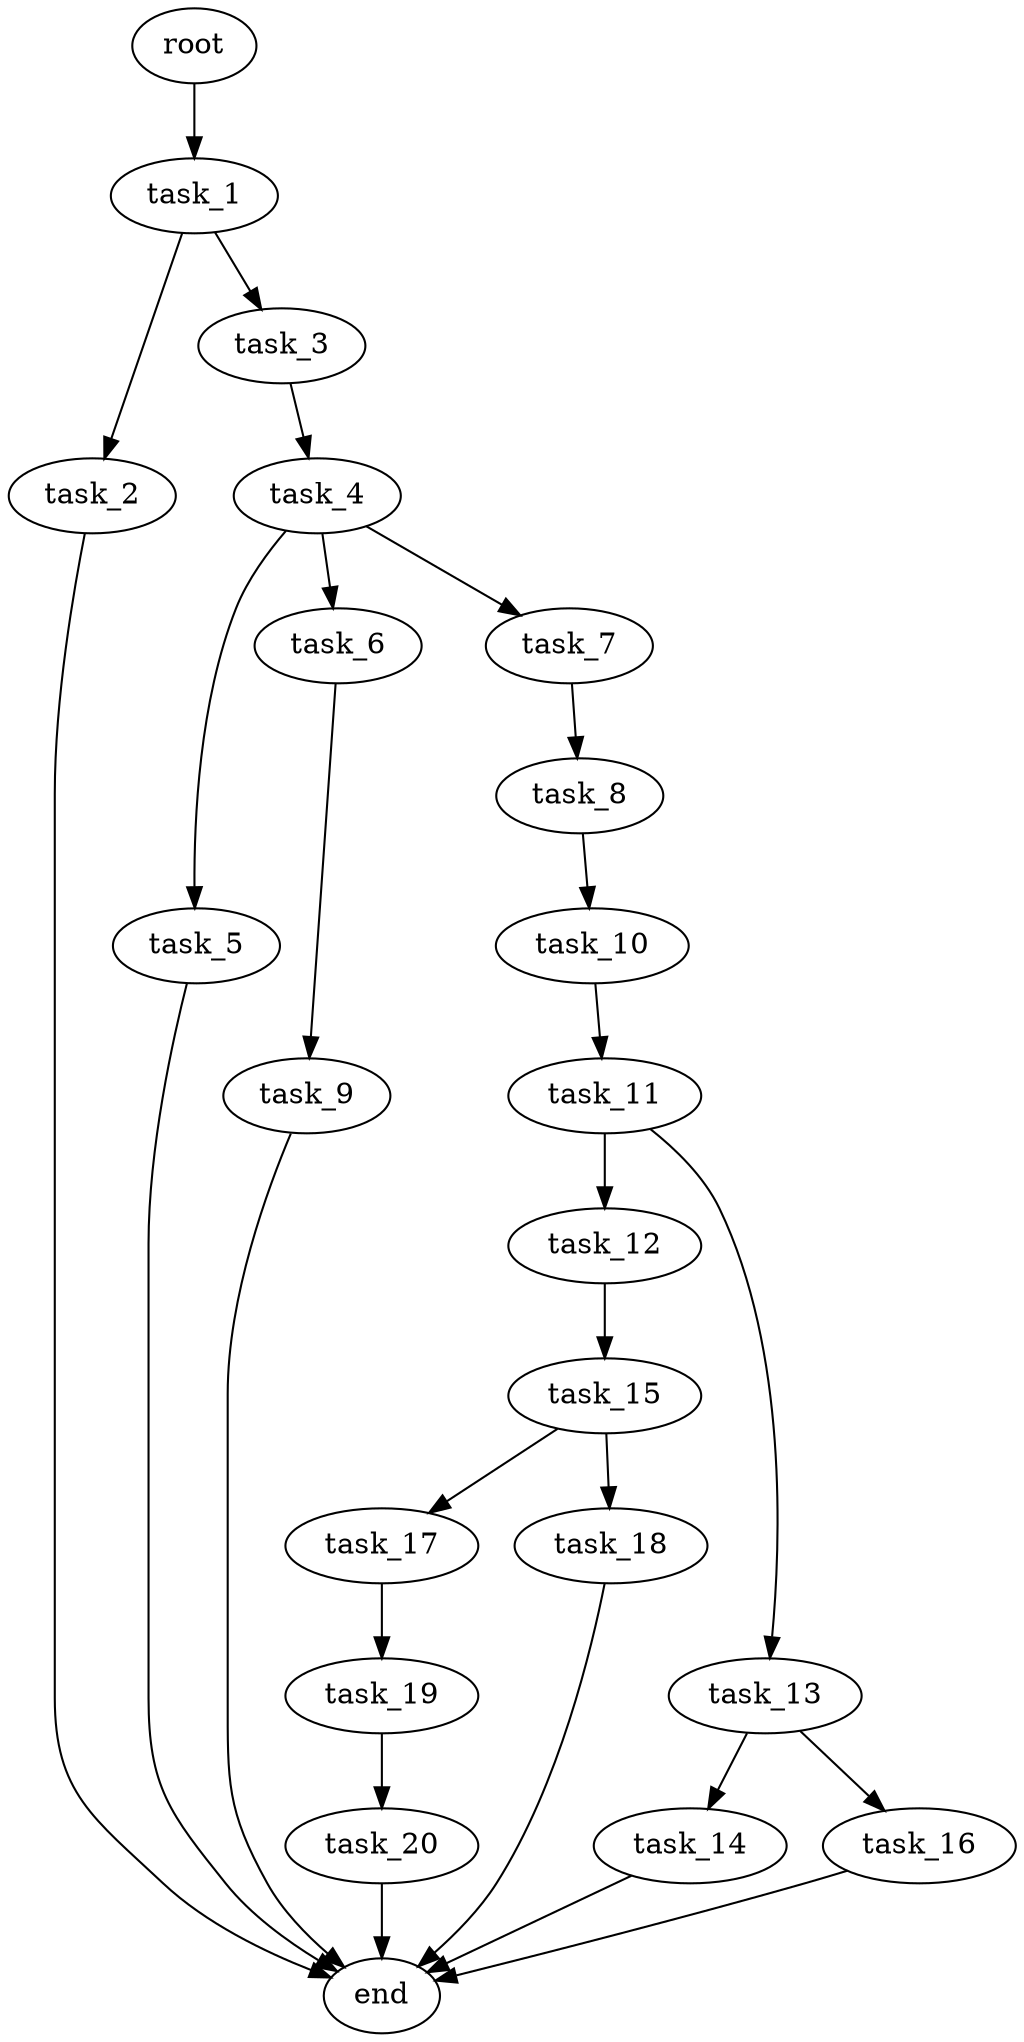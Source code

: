 digraph G {
  root [size="0.000000e+00"];
  task_1 [size="8.300005e+09"];
  task_2 [size="9.114952e+09"];
  task_3 [size="7.046586e+09"];
  task_4 [size="6.476676e+09"];
  task_5 [size="7.551322e+09"];
  task_6 [size="5.466605e+09"];
  task_7 [size="6.034266e+09"];
  task_8 [size="7.761691e+09"];
  task_9 [size="9.642934e+09"];
  task_10 [size="2.942483e+09"];
  task_11 [size="1.775082e+09"];
  task_12 [size="6.826906e+09"];
  task_13 [size="1.870579e+09"];
  task_14 [size="1.738778e+09"];
  task_15 [size="5.138955e+09"];
  task_16 [size="3.772605e+09"];
  task_17 [size="4.285650e+09"];
  task_18 [size="5.566430e+09"];
  task_19 [size="1.301535e+09"];
  task_20 [size="5.840277e+09"];
  end [size="0.000000e+00"];

  root -> task_1 [size="1.000000e-12"];
  task_1 -> task_2 [size="9.114952e+08"];
  task_1 -> task_3 [size="7.046586e+08"];
  task_2 -> end [size="1.000000e-12"];
  task_3 -> task_4 [size="6.476676e+08"];
  task_4 -> task_5 [size="7.551322e+08"];
  task_4 -> task_6 [size="5.466605e+08"];
  task_4 -> task_7 [size="6.034266e+08"];
  task_5 -> end [size="1.000000e-12"];
  task_6 -> task_9 [size="9.642934e+08"];
  task_7 -> task_8 [size="7.761691e+08"];
  task_8 -> task_10 [size="2.942483e+08"];
  task_9 -> end [size="1.000000e-12"];
  task_10 -> task_11 [size="1.775082e+08"];
  task_11 -> task_12 [size="6.826906e+08"];
  task_11 -> task_13 [size="1.870579e+08"];
  task_12 -> task_15 [size="5.138955e+08"];
  task_13 -> task_14 [size="1.738778e+08"];
  task_13 -> task_16 [size="3.772605e+08"];
  task_14 -> end [size="1.000000e-12"];
  task_15 -> task_17 [size="4.285650e+08"];
  task_15 -> task_18 [size="5.566430e+08"];
  task_16 -> end [size="1.000000e-12"];
  task_17 -> task_19 [size="1.301535e+08"];
  task_18 -> end [size="1.000000e-12"];
  task_19 -> task_20 [size="5.840277e+08"];
  task_20 -> end [size="1.000000e-12"];
}
